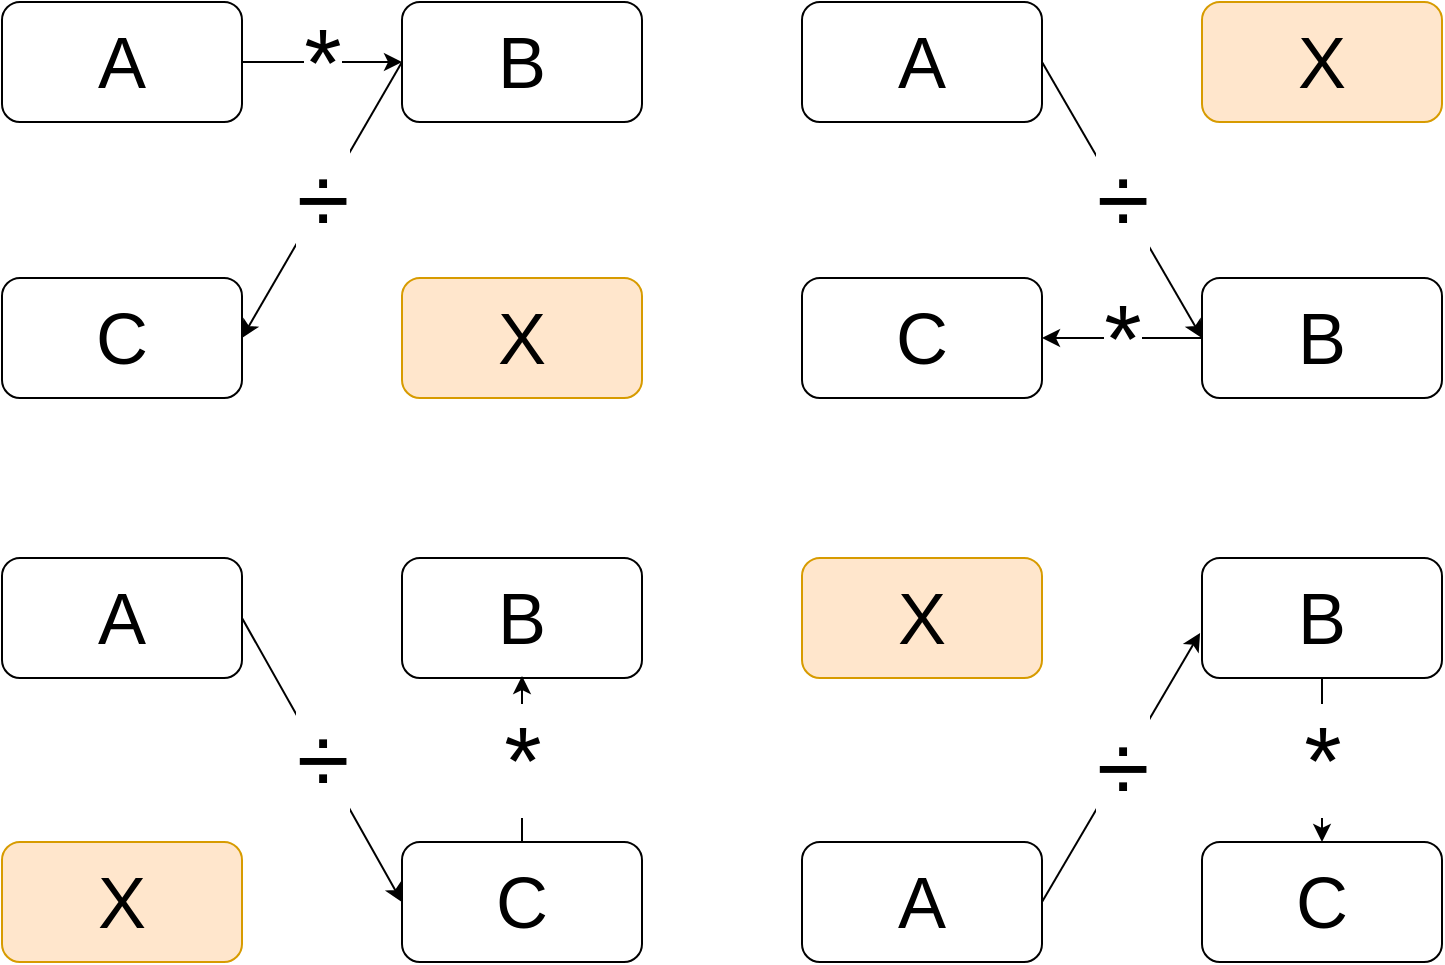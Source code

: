 <mxfile version="26.0.4">
  <diagram name="Seite-1" id="rP0z07X_24EouINWbUfi">
    <mxGraphModel dx="1434" dy="871" grid="1" gridSize="10" guides="1" tooltips="1" connect="1" arrows="1" fold="1" page="1" pageScale="1" pageWidth="827" pageHeight="1169" math="0" shadow="0">
      <root>
        <mxCell id="0" />
        <mxCell id="1" parent="0" />
        <mxCell id="BpYb32toqY8cGml7caD_-7" value="" style="group" vertex="1" connectable="0" parent="1">
          <mxGeometry x="40" y="103" width="320" height="159" as="geometry" />
        </mxCell>
        <mxCell id="BpYb32toqY8cGml7caD_-1" value="&lt;font style=&quot;font-size: 36px;&quot;&gt;A&lt;/font&gt;" style="rounded=1;whiteSpace=wrap;html=1;" vertex="1" parent="BpYb32toqY8cGml7caD_-7">
          <mxGeometry width="120" height="60" as="geometry" />
        </mxCell>
        <mxCell id="BpYb32toqY8cGml7caD_-2" value="&lt;font style=&quot;font-size: 36px;&quot;&gt;B&lt;/font&gt;" style="rounded=1;whiteSpace=wrap;html=1;" vertex="1" parent="BpYb32toqY8cGml7caD_-7">
          <mxGeometry x="200" width="120" height="60" as="geometry" />
        </mxCell>
        <mxCell id="BpYb32toqY8cGml7caD_-3" value="&lt;font style=&quot;font-size: 36px;&quot;&gt;C&lt;/font&gt;" style="rounded=1;whiteSpace=wrap;html=1;" vertex="1" parent="BpYb32toqY8cGml7caD_-7">
          <mxGeometry y="138" width="120" height="60" as="geometry" />
        </mxCell>
        <mxCell id="BpYb32toqY8cGml7caD_-4" value="&lt;font style=&quot;font-size: 36px;&quot;&gt;X&lt;/font&gt;" style="rounded=1;whiteSpace=wrap;html=1;fillColor=#ffe6cc;strokeColor=#d79b00;" vertex="1" parent="BpYb32toqY8cGml7caD_-7">
          <mxGeometry x="200" y="138" width="120" height="60" as="geometry" />
        </mxCell>
        <mxCell id="BpYb32toqY8cGml7caD_-5" value="&lt;font style=&quot;font-size: 48px;&quot;&gt;*&lt;/font&gt;" style="endArrow=classic;html=1;rounded=0;exitX=1;exitY=0.5;exitDx=0;exitDy=0;" edge="1" parent="BpYb32toqY8cGml7caD_-7" source="BpYb32toqY8cGml7caD_-1">
          <mxGeometry width="50" height="50" relative="1" as="geometry">
            <mxPoint x="130" y="67" as="sourcePoint" />
            <mxPoint x="200" y="30" as="targetPoint" />
          </mxGeometry>
        </mxCell>
        <mxCell id="BpYb32toqY8cGml7caD_-6" value="&lt;font style=&quot;font-size: 48px;&quot;&gt;÷&lt;/font&gt;" style="endArrow=classic;html=1;rounded=0;exitX=0;exitY=0.5;exitDx=0;exitDy=0;entryX=1;entryY=0.5;entryDx=0;entryDy=0;" edge="1" parent="BpYb32toqY8cGml7caD_-7" source="BpYb32toqY8cGml7caD_-2" target="BpYb32toqY8cGml7caD_-3">
          <mxGeometry width="50" height="50" relative="1" as="geometry">
            <mxPoint x="590" y="360" as="sourcePoint" />
            <mxPoint x="160" y="177" as="targetPoint" />
            <mxPoint as="offset" />
          </mxGeometry>
        </mxCell>
        <mxCell id="BpYb32toqY8cGml7caD_-8" value="" style="group" vertex="1" connectable="0" parent="1">
          <mxGeometry x="440" y="103" width="320" height="159" as="geometry" />
        </mxCell>
        <mxCell id="BpYb32toqY8cGml7caD_-9" value="&lt;font style=&quot;font-size: 36px;&quot;&gt;A&lt;/font&gt;" style="rounded=1;whiteSpace=wrap;html=1;" vertex="1" parent="BpYb32toqY8cGml7caD_-8">
          <mxGeometry width="120" height="60" as="geometry" />
        </mxCell>
        <mxCell id="BpYb32toqY8cGml7caD_-10" value="&lt;font style=&quot;font-size: 36px;&quot;&gt;X&lt;/font&gt;" style="rounded=1;whiteSpace=wrap;html=1;fillColor=#ffe6cc;strokeColor=#d79b00;" vertex="1" parent="BpYb32toqY8cGml7caD_-8">
          <mxGeometry x="200" width="120" height="60" as="geometry" />
        </mxCell>
        <mxCell id="BpYb32toqY8cGml7caD_-11" value="&lt;font style=&quot;font-size: 36px;&quot;&gt;C&lt;/font&gt;" style="rounded=1;whiteSpace=wrap;html=1;" vertex="1" parent="BpYb32toqY8cGml7caD_-8">
          <mxGeometry y="138" width="120" height="60" as="geometry" />
        </mxCell>
        <mxCell id="BpYb32toqY8cGml7caD_-12" value="&lt;font style=&quot;font-size: 36px;&quot;&gt;B&lt;/font&gt;" style="rounded=1;whiteSpace=wrap;html=1;" vertex="1" parent="BpYb32toqY8cGml7caD_-8">
          <mxGeometry x="200" y="138" width="120" height="60" as="geometry" />
        </mxCell>
        <mxCell id="BpYb32toqY8cGml7caD_-14" value="&lt;font style=&quot;font-size: 48px;&quot;&gt;÷&lt;/font&gt;" style="endArrow=classic;html=1;rounded=0;exitX=1;exitY=0.5;exitDx=0;exitDy=0;entryX=0;entryY=0.5;entryDx=0;entryDy=0;" edge="1" parent="BpYb32toqY8cGml7caD_-8" source="BpYb32toqY8cGml7caD_-9" target="BpYb32toqY8cGml7caD_-12">
          <mxGeometry width="50" height="50" relative="1" as="geometry">
            <mxPoint x="190" y="97" as="sourcePoint" />
            <mxPoint x="110" y="98" as="targetPoint" />
            <mxPoint as="offset" />
          </mxGeometry>
        </mxCell>
        <mxCell id="BpYb32toqY8cGml7caD_-13" value="&lt;font style=&quot;font-size: 48px;&quot;&gt;*&lt;/font&gt;" style="endArrow=classic;html=1;rounded=0;entryX=1;entryY=0.5;entryDx=0;entryDy=0;exitX=0;exitY=0.5;exitDx=0;exitDy=0;" edge="1" parent="BpYb32toqY8cGml7caD_-8" source="BpYb32toqY8cGml7caD_-12" target="BpYb32toqY8cGml7caD_-11">
          <mxGeometry width="50" height="50" relative="1" as="geometry">
            <mxPoint x="360" y="147" as="sourcePoint" />
            <mxPoint x="440" y="285" as="targetPoint" />
          </mxGeometry>
        </mxCell>
        <mxCell id="BpYb32toqY8cGml7caD_-15" value="" style="group" vertex="1" connectable="0" parent="1">
          <mxGeometry x="40" y="381" width="320" height="159" as="geometry" />
        </mxCell>
        <mxCell id="BpYb32toqY8cGml7caD_-16" value="&lt;font style=&quot;font-size: 36px;&quot;&gt;A&lt;/font&gt;" style="rounded=1;whiteSpace=wrap;html=1;" vertex="1" parent="BpYb32toqY8cGml7caD_-15">
          <mxGeometry width="120" height="60" as="geometry" />
        </mxCell>
        <mxCell id="BpYb32toqY8cGml7caD_-17" value="&lt;font style=&quot;font-size: 36px;&quot;&gt;B&lt;/font&gt;" style="rounded=1;whiteSpace=wrap;html=1;" vertex="1" parent="BpYb32toqY8cGml7caD_-15">
          <mxGeometry x="200" width="120" height="60" as="geometry" />
        </mxCell>
        <mxCell id="BpYb32toqY8cGml7caD_-18" value="&lt;font style=&quot;font-size: 36px;&quot;&gt;X&lt;/font&gt;" style="rounded=1;whiteSpace=wrap;html=1;fillColor=#ffe6cc;strokeColor=#d79b00;" vertex="1" parent="BpYb32toqY8cGml7caD_-15">
          <mxGeometry y="142" width="120" height="60" as="geometry" />
        </mxCell>
        <mxCell id="BpYb32toqY8cGml7caD_-19" value="&lt;font style=&quot;font-size: 36px;&quot;&gt;C&lt;/font&gt;" style="rounded=1;whiteSpace=wrap;html=1;" vertex="1" parent="BpYb32toqY8cGml7caD_-15">
          <mxGeometry x="200" y="142" width="120" height="60" as="geometry" />
        </mxCell>
        <mxCell id="BpYb32toqY8cGml7caD_-20" value="&lt;font style=&quot;font-size: 48px;&quot;&gt;*&lt;/font&gt;" style="endArrow=classic;html=1;rounded=0;exitX=0.5;exitY=0;exitDx=0;exitDy=0;" edge="1" parent="BpYb32toqY8cGml7caD_-15" source="BpYb32toqY8cGml7caD_-19">
          <mxGeometry width="50" height="50" relative="1" as="geometry">
            <mxPoint x="250" y="146" as="sourcePoint" />
            <mxPoint x="260" y="59" as="targetPoint" />
          </mxGeometry>
        </mxCell>
        <mxCell id="BpYb32toqY8cGml7caD_-21" value="&lt;font style=&quot;font-size: 48px;&quot;&gt;÷&lt;/font&gt;" style="endArrow=classic;html=1;rounded=0;exitX=1;exitY=0.5;exitDx=0;exitDy=0;entryX=0;entryY=0.5;entryDx=0;entryDy=0;" edge="1" parent="BpYb32toqY8cGml7caD_-15" source="BpYb32toqY8cGml7caD_-16" target="BpYb32toqY8cGml7caD_-19">
          <mxGeometry width="50" height="50" relative="1" as="geometry">
            <mxPoint x="590" y="360" as="sourcePoint" />
            <mxPoint x="260" y="109" as="targetPoint" />
            <mxPoint as="offset" />
          </mxGeometry>
        </mxCell>
        <mxCell id="BpYb32toqY8cGml7caD_-22" value="" style="group" vertex="1" connectable="0" parent="1">
          <mxGeometry x="440" y="381" width="320" height="159" as="geometry" />
        </mxCell>
        <mxCell id="BpYb32toqY8cGml7caD_-23" value="&lt;font style=&quot;font-size: 36px;&quot;&gt;X&lt;/font&gt;" style="rounded=1;whiteSpace=wrap;html=1;fillColor=#ffe6cc;strokeColor=#d79b00;" vertex="1" parent="BpYb32toqY8cGml7caD_-22">
          <mxGeometry width="120" height="60" as="geometry" />
        </mxCell>
        <mxCell id="BpYb32toqY8cGml7caD_-24" value="&lt;font style=&quot;font-size: 36px;&quot;&gt;B&lt;/font&gt;" style="rounded=1;whiteSpace=wrap;html=1;" vertex="1" parent="BpYb32toqY8cGml7caD_-22">
          <mxGeometry x="200" width="120" height="60" as="geometry" />
        </mxCell>
        <mxCell id="BpYb32toqY8cGml7caD_-25" value="&lt;font style=&quot;font-size: 36px;&quot;&gt;A&lt;/font&gt;" style="rounded=1;whiteSpace=wrap;html=1;" vertex="1" parent="BpYb32toqY8cGml7caD_-22">
          <mxGeometry y="142" width="120" height="60" as="geometry" />
        </mxCell>
        <mxCell id="BpYb32toqY8cGml7caD_-26" value="&lt;font style=&quot;font-size: 36px;&quot;&gt;C&lt;/font&gt;" style="rounded=1;whiteSpace=wrap;html=1;" vertex="1" parent="BpYb32toqY8cGml7caD_-22">
          <mxGeometry x="200" y="142" width="120" height="60" as="geometry" />
        </mxCell>
        <mxCell id="BpYb32toqY8cGml7caD_-28" value="&lt;font style=&quot;font-size: 48px;&quot;&gt;÷&lt;/font&gt;" style="endArrow=classic;html=1;rounded=0;exitX=1;exitY=0.5;exitDx=0;exitDy=0;entryX=-0.008;entryY=0.624;entryDx=0;entryDy=0;entryPerimeter=0;" edge="1" parent="BpYb32toqY8cGml7caD_-22" source="BpYb32toqY8cGml7caD_-25" target="BpYb32toqY8cGml7caD_-24">
          <mxGeometry width="50" height="50" relative="1" as="geometry">
            <mxPoint x="590" y="360" as="sourcePoint" />
            <mxPoint x="120" y="130" as="targetPoint" />
            <mxPoint as="offset" />
          </mxGeometry>
        </mxCell>
        <mxCell id="BpYb32toqY8cGml7caD_-27" value="&lt;font style=&quot;font-size: 48px;&quot;&gt;*&lt;/font&gt;" style="endArrow=classic;html=1;rounded=0;exitX=0.5;exitY=1;exitDx=0;exitDy=0;entryX=0.5;entryY=0;entryDx=0;entryDy=0;" edge="1" parent="BpYb32toqY8cGml7caD_-22" source="BpYb32toqY8cGml7caD_-24" target="BpYb32toqY8cGml7caD_-26">
          <mxGeometry width="50" height="50" relative="1" as="geometry">
            <mxPoint x="430" y="129" as="sourcePoint" />
            <mxPoint x="270" y="109" as="targetPoint" />
          </mxGeometry>
        </mxCell>
      </root>
    </mxGraphModel>
  </diagram>
</mxfile>
